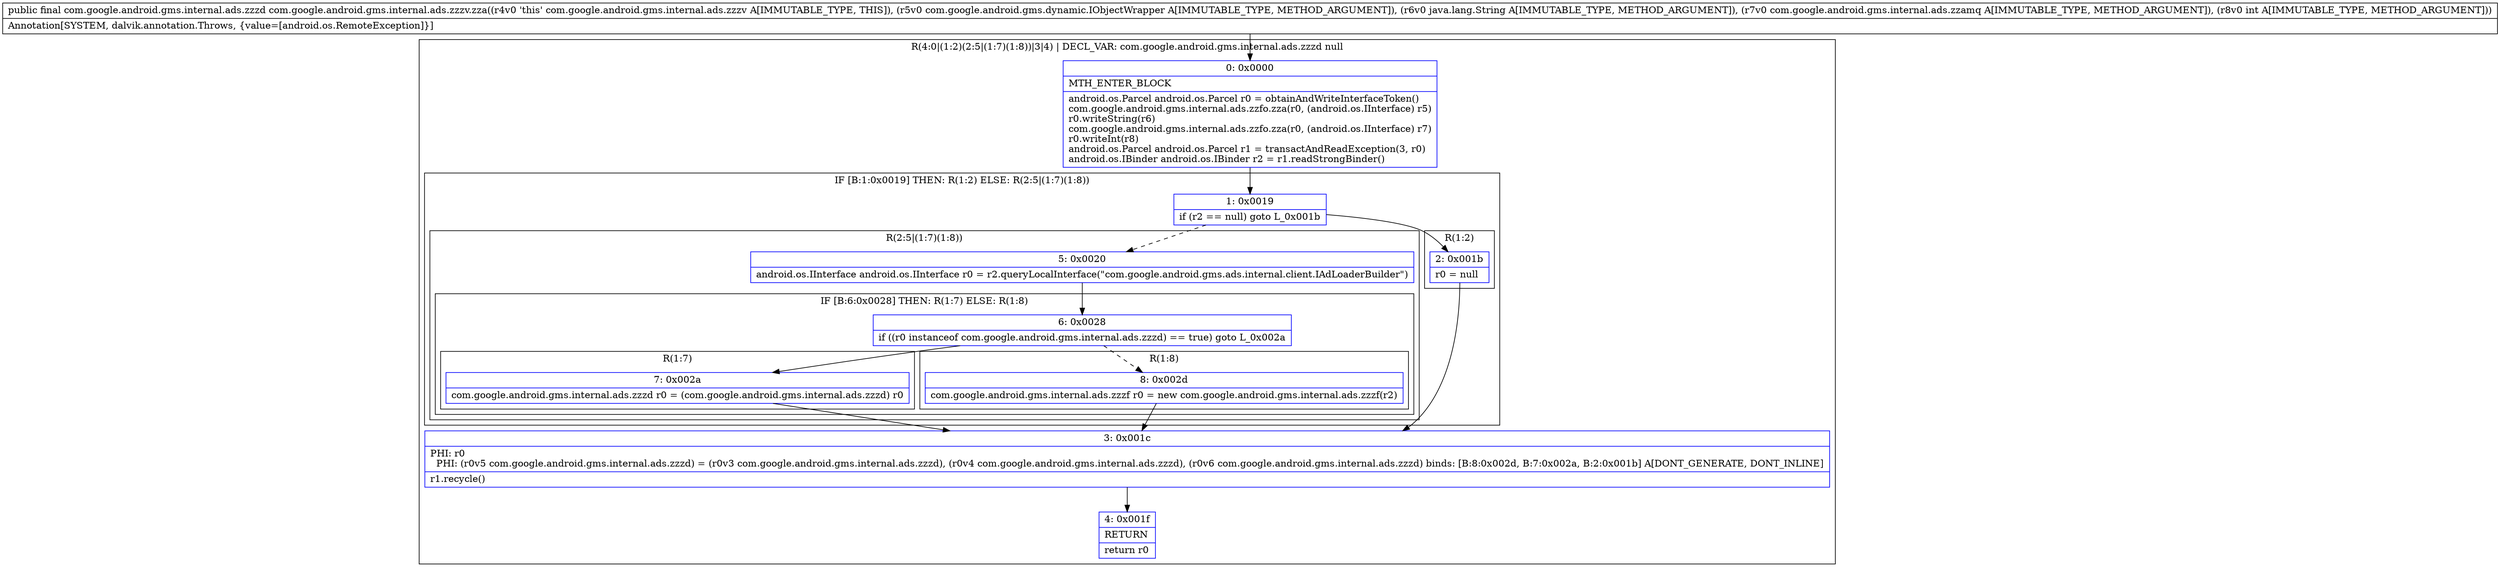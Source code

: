 digraph "CFG forcom.google.android.gms.internal.ads.zzzv.zza(Lcom\/google\/android\/gms\/dynamic\/IObjectWrapper;Ljava\/lang\/String;Lcom\/google\/android\/gms\/internal\/ads\/zzamq;I)Lcom\/google\/android\/gms\/internal\/ads\/zzzd;" {
subgraph cluster_Region_1648253435 {
label = "R(4:0|(1:2)(2:5|(1:7)(1:8))|3|4) | DECL_VAR: com.google.android.gms.internal.ads.zzzd null\l";
node [shape=record,color=blue];
Node_0 [shape=record,label="{0\:\ 0x0000|MTH_ENTER_BLOCK\l|android.os.Parcel android.os.Parcel r0 = obtainAndWriteInterfaceToken()\lcom.google.android.gms.internal.ads.zzfo.zza(r0, (android.os.IInterface) r5)\lr0.writeString(r6)\lcom.google.android.gms.internal.ads.zzfo.zza(r0, (android.os.IInterface) r7)\lr0.writeInt(r8)\landroid.os.Parcel android.os.Parcel r1 = transactAndReadException(3, r0)\landroid.os.IBinder android.os.IBinder r2 = r1.readStrongBinder()\l}"];
subgraph cluster_IfRegion_1043452697 {
label = "IF [B:1:0x0019] THEN: R(1:2) ELSE: R(2:5|(1:7)(1:8))";
node [shape=record,color=blue];
Node_1 [shape=record,label="{1\:\ 0x0019|if (r2 == null) goto L_0x001b\l}"];
subgraph cluster_Region_1431560283 {
label = "R(1:2)";
node [shape=record,color=blue];
Node_2 [shape=record,label="{2\:\ 0x001b|r0 = null\l}"];
}
subgraph cluster_Region_182197081 {
label = "R(2:5|(1:7)(1:8))";
node [shape=record,color=blue];
Node_5 [shape=record,label="{5\:\ 0x0020|android.os.IInterface android.os.IInterface r0 = r2.queryLocalInterface(\"com.google.android.gms.ads.internal.client.IAdLoaderBuilder\")\l}"];
subgraph cluster_IfRegion_254185936 {
label = "IF [B:6:0x0028] THEN: R(1:7) ELSE: R(1:8)";
node [shape=record,color=blue];
Node_6 [shape=record,label="{6\:\ 0x0028|if ((r0 instanceof com.google.android.gms.internal.ads.zzzd) == true) goto L_0x002a\l}"];
subgraph cluster_Region_1061106230 {
label = "R(1:7)";
node [shape=record,color=blue];
Node_7 [shape=record,label="{7\:\ 0x002a|com.google.android.gms.internal.ads.zzzd r0 = (com.google.android.gms.internal.ads.zzzd) r0\l}"];
}
subgraph cluster_Region_533197394 {
label = "R(1:8)";
node [shape=record,color=blue];
Node_8 [shape=record,label="{8\:\ 0x002d|com.google.android.gms.internal.ads.zzzf r0 = new com.google.android.gms.internal.ads.zzzf(r2)\l}"];
}
}
}
}
Node_3 [shape=record,label="{3\:\ 0x001c|PHI: r0 \l  PHI: (r0v5 com.google.android.gms.internal.ads.zzzd) = (r0v3 com.google.android.gms.internal.ads.zzzd), (r0v4 com.google.android.gms.internal.ads.zzzd), (r0v6 com.google.android.gms.internal.ads.zzzd) binds: [B:8:0x002d, B:7:0x002a, B:2:0x001b] A[DONT_GENERATE, DONT_INLINE]\l|r1.recycle()\l}"];
Node_4 [shape=record,label="{4\:\ 0x001f|RETURN\l|return r0\l}"];
}
MethodNode[shape=record,label="{public final com.google.android.gms.internal.ads.zzzd com.google.android.gms.internal.ads.zzzv.zza((r4v0 'this' com.google.android.gms.internal.ads.zzzv A[IMMUTABLE_TYPE, THIS]), (r5v0 com.google.android.gms.dynamic.IObjectWrapper A[IMMUTABLE_TYPE, METHOD_ARGUMENT]), (r6v0 java.lang.String A[IMMUTABLE_TYPE, METHOD_ARGUMENT]), (r7v0 com.google.android.gms.internal.ads.zzamq A[IMMUTABLE_TYPE, METHOD_ARGUMENT]), (r8v0 int A[IMMUTABLE_TYPE, METHOD_ARGUMENT]))  | Annotation[SYSTEM, dalvik.annotation.Throws, \{value=[android.os.RemoteException]\}]\l}"];
MethodNode -> Node_0;
Node_0 -> Node_1;
Node_1 -> Node_2;
Node_1 -> Node_5[style=dashed];
Node_2 -> Node_3;
Node_5 -> Node_6;
Node_6 -> Node_7;
Node_6 -> Node_8[style=dashed];
Node_7 -> Node_3;
Node_8 -> Node_3;
Node_3 -> Node_4;
}

